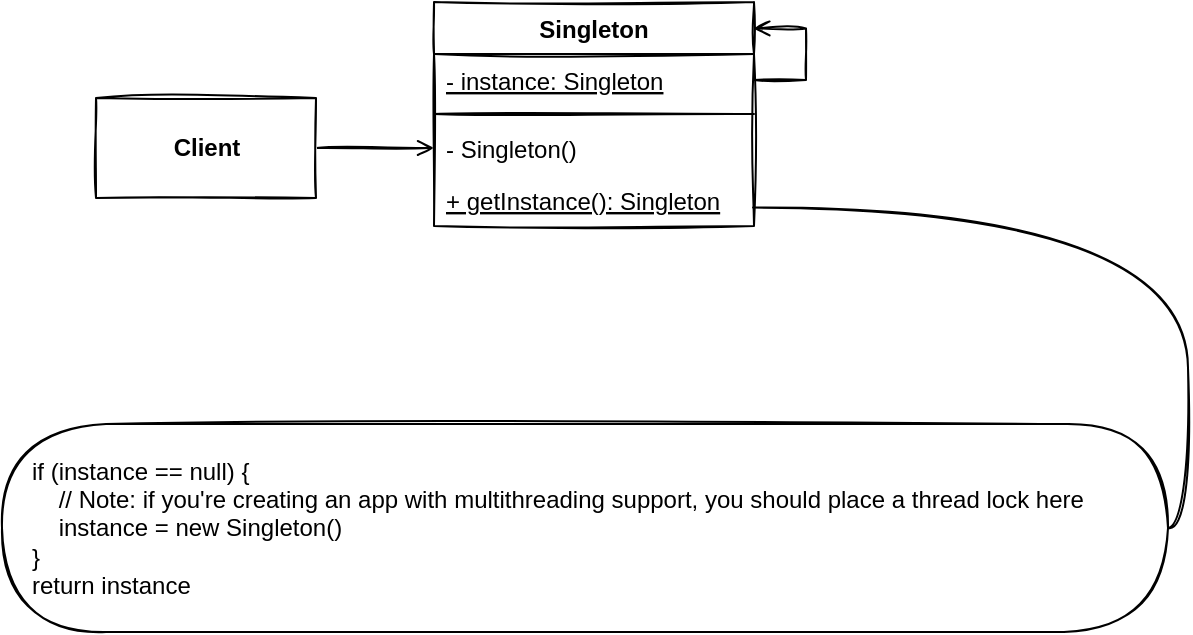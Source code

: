 <mxfile>
    <diagram id="9ARKL3qb3bNiGvSYfrEi" name="Standard">
        <mxGraphModel dx="639" dy="364" grid="0" gridSize="10" guides="1" tooltips="1" connect="1" arrows="1" fold="1" page="1" pageScale="1" pageWidth="827" pageHeight="1169" math="0" shadow="0">
            <root>
                <mxCell id="0"/>
                <mxCell id="1" parent="0"/>
                <mxCell id="9" value="" style="edgeStyle=none;sketch=1;html=1;endArrow=open;endFill=0;" edge="1" parent="1" source="2" target="7">
                    <mxGeometry relative="1" as="geometry"/>
                </mxCell>
                <mxCell id="2" value="Client" style="html=1;sketch=1;fontStyle=1" vertex="1" parent="1">
                    <mxGeometry x="198" y="304" width="110" height="50" as="geometry"/>
                </mxCell>
                <mxCell id="3" value="Singleton" style="swimlane;fontStyle=1;align=center;verticalAlign=top;childLayout=stackLayout;horizontal=1;startSize=26;horizontalStack=0;resizeParent=1;resizeParentMax=0;resizeLast=0;collapsible=1;marginBottom=0;sketch=1;" vertex="1" parent="1">
                    <mxGeometry x="367" y="256" width="160" height="112" as="geometry">
                        <mxRectangle x="367" y="256" width="82" height="26" as="alternateBounds"/>
                    </mxGeometry>
                </mxCell>
                <mxCell id="12" style="edgeStyle=orthogonalEdgeStyle;rounded=0;sketch=1;html=1;exitX=1;exitY=0.5;exitDx=0;exitDy=0;entryX=0.998;entryY=0.118;entryDx=0;entryDy=0;entryPerimeter=0;endArrow=open;endFill=0;" edge="1" parent="3" source="4" target="3">
                    <mxGeometry relative="1" as="geometry">
                        <Array as="points">
                            <mxPoint x="186" y="39"/>
                            <mxPoint x="186" y="13"/>
                        </Array>
                    </mxGeometry>
                </mxCell>
                <mxCell id="4" value="- instance: Singleton" style="text;strokeColor=none;fillColor=none;align=left;verticalAlign=top;spacingLeft=4;spacingRight=4;overflow=hidden;rotatable=0;points=[[0,0.5],[1,0.5]];portConstraint=eastwest;sketch=1;fontStyle=4" vertex="1" parent="3">
                    <mxGeometry y="26" width="160" height="26" as="geometry"/>
                </mxCell>
                <mxCell id="5" value="" style="line;strokeWidth=1;fillColor=none;align=left;verticalAlign=middle;spacingTop=-1;spacingLeft=3;spacingRight=3;rotatable=0;labelPosition=right;points=[];portConstraint=eastwest;sketch=1;" vertex="1" parent="3">
                    <mxGeometry y="52" width="160" height="8" as="geometry"/>
                </mxCell>
                <mxCell id="7" value="- Singleton()" style="text;strokeColor=none;fillColor=none;align=left;verticalAlign=top;spacingLeft=4;spacingRight=4;overflow=hidden;rotatable=0;points=[[0,0.5],[1,0.5]];portConstraint=eastwest;sketch=1;" vertex="1" parent="3">
                    <mxGeometry y="60" width="160" height="26" as="geometry"/>
                </mxCell>
                <mxCell id="6" value="+ getInstance(): Singleton" style="text;strokeColor=none;fillColor=none;align=left;verticalAlign=top;spacingLeft=4;spacingRight=4;overflow=hidden;rotatable=0;points=[[0,0.5],[1,0.5]];portConstraint=eastwest;sketch=1;fontStyle=4" vertex="1" parent="3">
                    <mxGeometry y="86" width="160" height="26" as="geometry"/>
                </mxCell>
                <mxCell id="13" value="if (instance == null) {&lt;br&gt;&amp;nbsp; &amp;nbsp; // Note: if you're creating an app with multithreading support, you should place a thread lock here&lt;br&gt;&amp;nbsp; &amp;nbsp; instance = new Singleton()&lt;br&gt;}&lt;br&gt;return instance" style="whiteSpace=wrap;html=1;rounded=1;arcSize=50;align=left;verticalAlign=middle;strokeWidth=1;autosize=1;spacing=15;treeFolding=1;treeMoving=1;newEdgeStyle={&quot;edgeStyle&quot;:&quot;entityRelationEdgeStyle&quot;,&quot;startArrow&quot;:&quot;none&quot;,&quot;endArrow&quot;:&quot;none&quot;,&quot;segment&quot;:10,&quot;curved&quot;:1};sketch=1;" vertex="1" parent="1">
                    <mxGeometry x="151" y="467" width="583" height="104" as="geometry"/>
                </mxCell>
                <mxCell id="14" value="" style="edgeStyle=entityRelationEdgeStyle;startArrow=none;endArrow=none;segment=10;curved=1;rounded=0;sketch=1;exitX=0.997;exitY=0.646;exitDx=0;exitDy=0;exitPerimeter=0;" edge="1" target="13" parent="1" source="6">
                    <mxGeometry relative="1" as="geometry">
                        <mxPoint x="348" y="506" as="sourcePoint"/>
                    </mxGeometry>
                </mxCell>
            </root>
        </mxGraphModel>
    </diagram>
    <diagram id="eknuguEq-BgWqJF_wUVM" name="Practice">
        <mxGraphModel dx="687" dy="391" grid="0" gridSize="10" guides="1" tooltips="1" connect="1" arrows="1" fold="1" page="1" pageScale="1" pageWidth="827" pageHeight="1169" math="0" shadow="0">
            <root>
                <mxCell id="-bmjXFyWlV_FRjvZWau7-0"/>
                <mxCell id="-bmjXFyWlV_FRjvZWau7-1" parent="-bmjXFyWlV_FRjvZWau7-0"/>
                <mxCell id="-bmjXFyWlV_FRjvZWau7-2" value="Headquarters" style="swimlane;fontStyle=1;align=center;verticalAlign=top;childLayout=stackLayout;horizontal=1;startSize=26;horizontalStack=0;resizeParent=1;resizeParentMax=0;resizeLast=0;collapsible=1;marginBottom=0;sketch=1;" vertex="1" parent="-bmjXFyWlV_FRjvZWau7-1">
                    <mxGeometry x="297" y="261" width="350" height="138" as="geometry">
                        <mxRectangle x="297" y="261" width="104" height="26" as="alternateBounds"/>
                    </mxGeometry>
                </mxCell>
                <mxCell id="-bmjXFyWlV_FRjvZWau7-3" value="- instance: Headquater" style="text;strokeColor=none;fillColor=none;align=left;verticalAlign=top;spacingLeft=4;spacingRight=4;overflow=hidden;rotatable=0;points=[[0,0.5],[1,0.5]];portConstraint=eastwest;sketch=1;fontStyle=4" vertex="1" parent="-bmjXFyWlV_FRjvZWau7-2">
                    <mxGeometry y="26" width="350" height="26" as="geometry"/>
                </mxCell>
                <mxCell id="-bmjXFyWlV_FRjvZWau7-4" value="" style="line;strokeWidth=1;fillColor=none;align=left;verticalAlign=middle;spacingTop=-1;spacingLeft=3;spacingRight=3;rotatable=0;labelPosition=right;points=[];portConstraint=eastwest;sketch=1;" vertex="1" parent="-bmjXFyWlV_FRjvZWau7-2">
                    <mxGeometry y="52" width="350" height="8" as="geometry"/>
                </mxCell>
                <mxCell id="-bmjXFyWlV_FRjvZWau7-13" style="edgeStyle=orthogonalEdgeStyle;rounded=0;sketch=1;html=1;exitX=1;exitY=0.5;exitDx=0;exitDy=0;entryX=1;entryY=0.072;entryDx=0;entryDy=0;entryPerimeter=0;endArrow=open;endFill=0;" edge="1" parent="-bmjXFyWlV_FRjvZWau7-2" source="-bmjXFyWlV_FRjvZWau7-5" target="-bmjXFyWlV_FRjvZWau7-2">
                    <mxGeometry relative="1" as="geometry">
                        <Array as="points">
                            <mxPoint x="404" y="73"/>
                            <mxPoint x="404" y="10"/>
                        </Array>
                    </mxGeometry>
                </mxCell>
                <mxCell id="-bmjXFyWlV_FRjvZWau7-5" value="- Headquarter()" style="text;strokeColor=none;fillColor=none;align=left;verticalAlign=top;spacingLeft=4;spacingRight=4;overflow=hidden;rotatable=0;points=[[0,0.5],[1,0.5]];portConstraint=eastwest;sketch=1;" vertex="1" parent="-bmjXFyWlV_FRjvZWau7-2">
                    <mxGeometry y="60" width="350" height="26" as="geometry"/>
                </mxCell>
                <mxCell id="-bmjXFyWlV_FRjvZWau7-6" value="+ getInstance(): Headquarter" style="text;strokeColor=none;fillColor=none;align=left;verticalAlign=top;spacingLeft=4;spacingRight=4;overflow=hidden;rotatable=0;points=[[0,0.5],[1,0.5]];portConstraint=eastwest;sketch=1;fontStyle=4" vertex="1" parent="-bmjXFyWlV_FRjvZWau7-2">
                    <mxGeometry y="86" width="350" height="26" as="geometry"/>
                </mxCell>
                <mxCell id="-bmjXFyWlV_FRjvZWau7-8" value="+ callInAirStrike(coordinateX: number, coordinateY: number)" style="text;strokeColor=none;fillColor=none;align=left;verticalAlign=top;spacingLeft=4;spacingRight=4;overflow=hidden;rotatable=0;points=[[0,0.5],[1,0.5]];portConstraint=eastwest;sketch=1;" vertex="1" parent="-bmjXFyWlV_FRjvZWau7-2">
                    <mxGeometry y="112" width="350" height="26" as="geometry"/>
                </mxCell>
                <mxCell id="-bmjXFyWlV_FRjvZWau7-11" style="edgeStyle=orthogonalEdgeStyle;rounded=0;sketch=1;html=1;exitX=1;exitY=0.5;exitDx=0;exitDy=0;entryX=0;entryY=0.5;entryDx=0;entryDy=0;endArrow=open;endFill=0;" edge="1" parent="-bmjXFyWlV_FRjvZWau7-1" source="-bmjXFyWlV_FRjvZWau7-9" target="-bmjXFyWlV_FRjvZWau7-5">
                    <mxGeometry relative="1" as="geometry"/>
                </mxCell>
                <mxCell id="-bmjXFyWlV_FRjvZWau7-9" value="Client" style="html=1;sketch=1;fontStyle=1" vertex="1" parent="-bmjXFyWlV_FRjvZWau7-1">
                    <mxGeometry x="127" y="309" width="110" height="50" as="geometry"/>
                </mxCell>
            </root>
        </mxGraphModel>
    </diagram>
</mxfile>